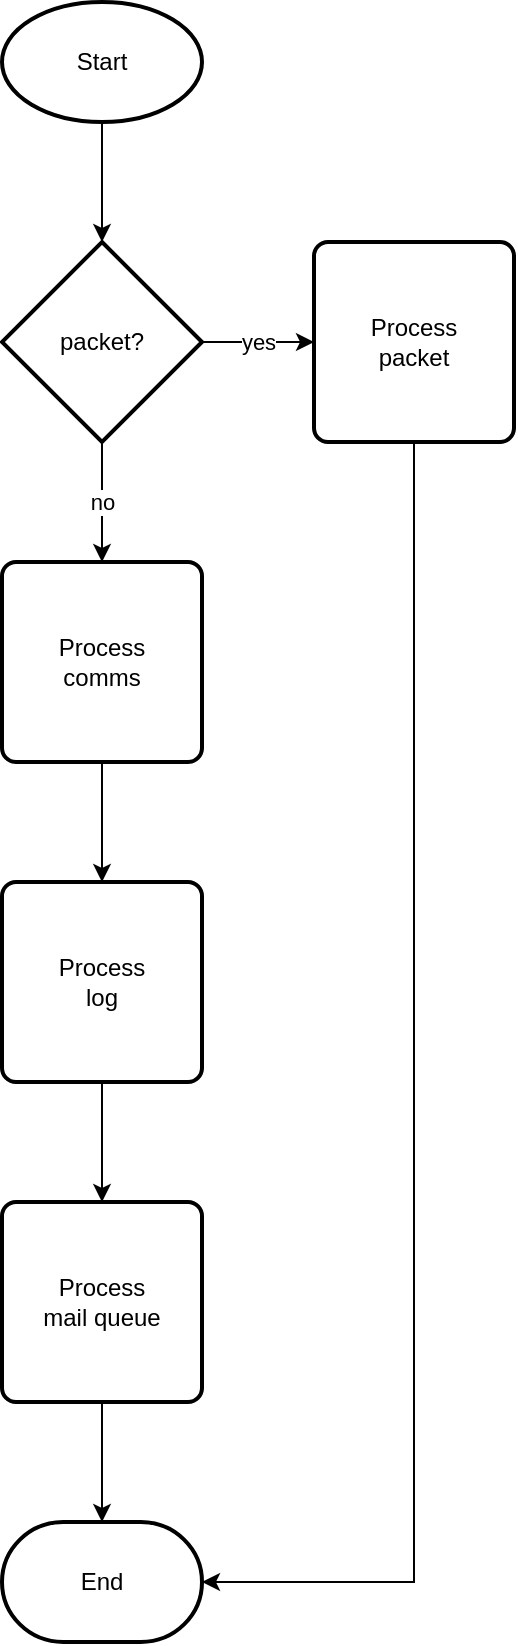 <mxfile version="14.5.1" type="device" pages="4"><diagram id="C5RBs43oDa-KdzZeNtuy" name="Main loop"><mxGraphModel dx="1422" dy="831" grid="1" gridSize="10" guides="1" tooltips="1" connect="1" arrows="1" fold="1" page="1" pageScale="1" pageWidth="827" pageHeight="1169" math="0" shadow="0"><root><mxCell id="WIyWlLk6GJQsqaUBKTNV-0"/><mxCell id="WIyWlLk6GJQsqaUBKTNV-1" parent="WIyWlLk6GJQsqaUBKTNV-0"/><mxCell id="j56eUgXXmank-u_6LlDo-0" value="End" style="strokeWidth=2;html=1;shape=mxgraph.flowchart.terminator;whiteSpace=wrap;" vertex="1" parent="WIyWlLk6GJQsqaUBKTNV-1"><mxGeometry x="364" y="800" width="100" height="60" as="geometry"/></mxCell><mxCell id="j56eUgXXmank-u_6LlDo-15" style="edgeStyle=orthogonalEdgeStyle;rounded=0;orthogonalLoop=1;jettySize=auto;html=1;entryX=0.5;entryY=0;entryDx=0;entryDy=0;entryPerimeter=0;" edge="1" parent="WIyWlLk6GJQsqaUBKTNV-1" source="j56eUgXXmank-u_6LlDo-1" target="j56eUgXXmank-u_6LlDo-2"><mxGeometry relative="1" as="geometry"/></mxCell><mxCell id="j56eUgXXmank-u_6LlDo-1" value="Start" style="strokeWidth=2;html=1;shape=mxgraph.flowchart.start_1;whiteSpace=wrap;" vertex="1" parent="WIyWlLk6GJQsqaUBKTNV-1"><mxGeometry x="364" y="40" width="100" height="60" as="geometry"/></mxCell><mxCell id="j56eUgXXmank-u_6LlDo-9" value="yes" style="edgeStyle=orthogonalEdgeStyle;rounded=0;orthogonalLoop=1;jettySize=auto;html=1;entryX=0;entryY=0.5;entryDx=0;entryDy=0;" edge="1" parent="WIyWlLk6GJQsqaUBKTNV-1" source="j56eUgXXmank-u_6LlDo-2" target="j56eUgXXmank-u_6LlDo-5"><mxGeometry relative="1" as="geometry"/></mxCell><mxCell id="ZupPu1eQQstZn6y2vWP4-0" value="no" style="edgeStyle=orthogonalEdgeStyle;rounded=0;orthogonalLoop=1;jettySize=auto;html=1;entryX=0.5;entryY=0;entryDx=0;entryDy=0;" edge="1" parent="WIyWlLk6GJQsqaUBKTNV-1" source="j56eUgXXmank-u_6LlDo-2" target="v6oV1NCuz_19zU9PKLI8-0"><mxGeometry relative="1" as="geometry"/></mxCell><mxCell id="j56eUgXXmank-u_6LlDo-2" value="packet?" style="strokeWidth=2;html=1;shape=mxgraph.flowchart.decision;whiteSpace=wrap;" vertex="1" parent="WIyWlLk6GJQsqaUBKTNV-1"><mxGeometry x="364" y="160" width="100" height="100" as="geometry"/></mxCell><mxCell id="j56eUgXXmank-u_6LlDo-10" style="edgeStyle=orthogonalEdgeStyle;rounded=0;orthogonalLoop=1;jettySize=auto;html=1;entryX=1;entryY=0.5;entryDx=0;entryDy=0;entryPerimeter=0;" edge="1" parent="WIyWlLk6GJQsqaUBKTNV-1" source="j56eUgXXmank-u_6LlDo-5" target="j56eUgXXmank-u_6LlDo-0"><mxGeometry relative="1" as="geometry"><Array as="points"><mxPoint x="570" y="830"/></Array></mxGeometry></mxCell><mxCell id="j56eUgXXmank-u_6LlDo-5" value="&lt;div&gt;Process&lt;/div&gt;&lt;div&gt;packet&lt;br&gt;&lt;/div&gt;" style="rounded=1;whiteSpace=wrap;html=1;absoluteArcSize=1;arcSize=14;strokeWidth=2;" vertex="1" parent="WIyWlLk6GJQsqaUBKTNV-1"><mxGeometry x="520" y="160" width="100" height="100" as="geometry"/></mxCell><mxCell id="j56eUgXXmank-u_6LlDo-14" style="edgeStyle=orthogonalEdgeStyle;rounded=0;orthogonalLoop=1;jettySize=auto;html=1;entryX=0.5;entryY=0;entryDx=0;entryDy=0;entryPerimeter=0;" edge="1" parent="WIyWlLk6GJQsqaUBKTNV-1" source="j56eUgXXmank-u_6LlDo-6" target="j56eUgXXmank-u_6LlDo-0"><mxGeometry relative="1" as="geometry"/></mxCell><mxCell id="j56eUgXXmank-u_6LlDo-6" value="&lt;div&gt;Process&lt;/div&gt;&lt;div&gt;mail queue&lt;br&gt;&lt;/div&gt;" style="rounded=1;whiteSpace=wrap;html=1;absoluteArcSize=1;arcSize=14;strokeWidth=2;" vertex="1" parent="WIyWlLk6GJQsqaUBKTNV-1"><mxGeometry x="364" y="640" width="100" height="100" as="geometry"/></mxCell><mxCell id="j56eUgXXmank-u_6LlDo-13" style="edgeStyle=orthogonalEdgeStyle;rounded=0;orthogonalLoop=1;jettySize=auto;html=1;entryX=0.5;entryY=0;entryDx=0;entryDy=0;" edge="1" parent="WIyWlLk6GJQsqaUBKTNV-1" source="j56eUgXXmank-u_6LlDo-7" target="j56eUgXXmank-u_6LlDo-6"><mxGeometry relative="1" as="geometry"/></mxCell><mxCell id="j56eUgXXmank-u_6LlDo-7" value="&lt;div&gt;Process&lt;/div&gt;&lt;div&gt;log&lt;br&gt;&lt;/div&gt;" style="rounded=1;whiteSpace=wrap;html=1;absoluteArcSize=1;arcSize=14;strokeWidth=2;" vertex="1" parent="WIyWlLk6GJQsqaUBKTNV-1"><mxGeometry x="364" y="480" width="100" height="100" as="geometry"/></mxCell><mxCell id="ZupPu1eQQstZn6y2vWP4-1" style="edgeStyle=orthogonalEdgeStyle;rounded=0;orthogonalLoop=1;jettySize=auto;html=1;entryX=0.5;entryY=0;entryDx=0;entryDy=0;" edge="1" parent="WIyWlLk6GJQsqaUBKTNV-1" source="v6oV1NCuz_19zU9PKLI8-0" target="j56eUgXXmank-u_6LlDo-7"><mxGeometry relative="1" as="geometry"/></mxCell><mxCell id="v6oV1NCuz_19zU9PKLI8-0" value="Process&lt;div&gt;comms&lt;br&gt;&lt;/div&gt;" style="rounded=1;whiteSpace=wrap;html=1;absoluteArcSize=1;arcSize=14;strokeWidth=2;" vertex="1" parent="WIyWlLk6GJQsqaUBKTNV-1"><mxGeometry x="364" y="320" width="100" height="100" as="geometry"/></mxCell></root></mxGraphModel></diagram><diagram id="aeIe4w9J0272j8-5iwej" name="Process Packet"><mxGraphModel dx="1673" dy="978" grid="1" gridSize="10" guides="1" tooltips="1" connect="1" arrows="1" fold="1" page="1" pageScale="1" pageWidth="850" pageHeight="1100" math="0" shadow="0"><root><mxCell id="RP3SiLeaFcynGOH5VN5j-0"/><mxCell id="RP3SiLeaFcynGOH5VN5j-1" parent="RP3SiLeaFcynGOH5VN5j-0"/><mxCell id="RP3SiLeaFcynGOH5VN5j-6" style="edgeStyle=orthogonalEdgeStyle;rounded=0;orthogonalLoop=1;jettySize=auto;html=1;entryX=0.5;entryY=0;entryDx=0;entryDy=0;entryPerimeter=0;" edge="1" parent="RP3SiLeaFcynGOH5VN5j-1" source="RP3SiLeaFcynGOH5VN5j-2" target="RP3SiLeaFcynGOH5VN5j-3"><mxGeometry relative="1" as="geometry"/></mxCell><mxCell id="RP3SiLeaFcynGOH5VN5j-2" value="Start" style="strokeWidth=2;html=1;shape=mxgraph.flowchart.start_1;whiteSpace=wrap;" vertex="1" parent="RP3SiLeaFcynGOH5VN5j-1"><mxGeometry x="240" y="40" width="100" height="60" as="geometry"/></mxCell><mxCell id="RP3SiLeaFcynGOH5VN5j-7" value="yes" style="edgeStyle=orthogonalEdgeStyle;rounded=0;orthogonalLoop=1;jettySize=auto;html=1;entryX=0;entryY=0.5;entryDx=0;entryDy=0;" edge="1" parent="RP3SiLeaFcynGOH5VN5j-1" source="RP3SiLeaFcynGOH5VN5j-3" target="RP3SiLeaFcynGOH5VN5j-4"><mxGeometry relative="1" as="geometry"/></mxCell><mxCell id="RP3SiLeaFcynGOH5VN5j-13" value="no" style="edgeStyle=orthogonalEdgeStyle;rounded=0;orthogonalLoop=1;jettySize=auto;html=1;entryX=0.5;entryY=0;entryDx=0;entryDy=0;entryPerimeter=0;" edge="1" parent="RP3SiLeaFcynGOH5VN5j-1" source="RP3SiLeaFcynGOH5VN5j-3" target="RP3SiLeaFcynGOH5VN5j-9"><mxGeometry relative="1" as="geometry"/></mxCell><mxCell id="RP3SiLeaFcynGOH5VN5j-3" value="&lt;div&gt;Type&lt;/div&gt;&lt;div&gt;alarm?&lt;br&gt;&lt;/div&gt;" style="strokeWidth=2;html=1;shape=mxgraph.flowchart.decision;whiteSpace=wrap;" vertex="1" parent="RP3SiLeaFcynGOH5VN5j-1"><mxGeometry x="240" y="160" width="100" height="100" as="geometry"/></mxCell><mxCell id="RP3SiLeaFcynGOH5VN5j-8" style="edgeStyle=orthogonalEdgeStyle;rounded=0;orthogonalLoop=1;jettySize=auto;html=1;entryX=1;entryY=0.5;entryDx=0;entryDy=0;entryPerimeter=0;" edge="1" parent="RP3SiLeaFcynGOH5VN5j-1" source="RP3SiLeaFcynGOH5VN5j-4" target="RP3SiLeaFcynGOH5VN5j-5"><mxGeometry relative="1" as="geometry"><Array as="points"><mxPoint x="770" y="1030"/></Array></mxGeometry></mxCell><mxCell id="RP3SiLeaFcynGOH5VN5j-4" value="Alarm" style="rounded=1;whiteSpace=wrap;html=1;absoluteArcSize=1;arcSize=14;strokeWidth=2;" vertex="1" parent="RP3SiLeaFcynGOH5VN5j-1"><mxGeometry x="720" y="160" width="100" height="100" as="geometry"/></mxCell><mxCell id="RP3SiLeaFcynGOH5VN5j-5" value="End" style="strokeWidth=2;html=1;shape=mxgraph.flowchart.terminator;whiteSpace=wrap;" vertex="1" parent="RP3SiLeaFcynGOH5VN5j-1"><mxGeometry x="240" y="1000" width="100" height="60" as="geometry"/></mxCell><mxCell id="RP3SiLeaFcynGOH5VN5j-11" value="yes" style="edgeStyle=orthogonalEdgeStyle;rounded=0;orthogonalLoop=1;jettySize=auto;html=1;entryX=0;entryY=0.5;entryDx=0;entryDy=0;" edge="1" parent="RP3SiLeaFcynGOH5VN5j-1" source="RP3SiLeaFcynGOH5VN5j-9" target="RP3SiLeaFcynGOH5VN5j-10"><mxGeometry relative="1" as="geometry"/></mxCell><mxCell id="RP3SiLeaFcynGOH5VN5j-24" value="no" style="edgeStyle=orthogonalEdgeStyle;rounded=0;orthogonalLoop=1;jettySize=auto;html=1;entryX=0.5;entryY=0;entryDx=0;entryDy=0;entryPerimeter=0;" edge="1" parent="RP3SiLeaFcynGOH5VN5j-1" source="RP3SiLeaFcynGOH5VN5j-9" target="RP3SiLeaFcynGOH5VN5j-14"><mxGeometry relative="1" as="geometry"/></mxCell><mxCell id="RP3SiLeaFcynGOH5VN5j-9" value="&lt;div&gt;Type&lt;/div&gt;&lt;div&gt;auth?&lt;br&gt;&lt;/div&gt;" style="strokeWidth=2;html=1;shape=mxgraph.flowchart.decision;whiteSpace=wrap;" vertex="1" parent="RP3SiLeaFcynGOH5VN5j-1"><mxGeometry x="240" y="320" width="100" height="100" as="geometry"/></mxCell><mxCell id="RP3SiLeaFcynGOH5VN5j-12" style="edgeStyle=orthogonalEdgeStyle;rounded=0;orthogonalLoop=1;jettySize=auto;html=1;entryX=1;entryY=0.5;entryDx=0;entryDy=0;entryPerimeter=0;" edge="1" parent="RP3SiLeaFcynGOH5VN5j-1" source="RP3SiLeaFcynGOH5VN5j-10" target="RP3SiLeaFcynGOH5VN5j-5"><mxGeometry relative="1" as="geometry"><Array as="points"><mxPoint x="680" y="1030"/></Array></mxGeometry></mxCell><mxCell id="RP3SiLeaFcynGOH5VN5j-10" value="&lt;div&gt;Log&lt;/div&gt;&lt;div&gt;Auth&lt;br&gt;&lt;/div&gt;" style="rounded=1;whiteSpace=wrap;html=1;absoluteArcSize=1;arcSize=14;strokeWidth=2;" vertex="1" parent="RP3SiLeaFcynGOH5VN5j-1"><mxGeometry x="620" y="320" width="100" height="100" as="geometry"/></mxCell><mxCell id="RP3SiLeaFcynGOH5VN5j-16" value="yes" style="edgeStyle=orthogonalEdgeStyle;rounded=0;orthogonalLoop=1;jettySize=auto;html=1;entryX=0;entryY=0.5;entryDx=0;entryDy=0;" edge="1" parent="RP3SiLeaFcynGOH5VN5j-1" source="RP3SiLeaFcynGOH5VN5j-14" target="RP3SiLeaFcynGOH5VN5j-15"><mxGeometry relative="1" as="geometry"/></mxCell><mxCell id="RP3SiLeaFcynGOH5VN5j-25" value="no" style="edgeStyle=orthogonalEdgeStyle;rounded=0;orthogonalLoop=1;jettySize=auto;html=1;entryX=0.5;entryY=0;entryDx=0;entryDy=0;entryPerimeter=0;" edge="1" parent="RP3SiLeaFcynGOH5VN5j-1" source="RP3SiLeaFcynGOH5VN5j-14" target="RP3SiLeaFcynGOH5VN5j-18"><mxGeometry relative="1" as="geometry"/></mxCell><mxCell id="RP3SiLeaFcynGOH5VN5j-14" value="&lt;div&gt;Type&lt;/div&gt;&lt;div&gt;door?&lt;br&gt;&lt;/div&gt;" style="strokeWidth=2;html=1;shape=mxgraph.flowchart.decision;whiteSpace=wrap;" vertex="1" parent="RP3SiLeaFcynGOH5VN5j-1"><mxGeometry x="240" y="480" width="100" height="100" as="geometry"/></mxCell><mxCell id="RP3SiLeaFcynGOH5VN5j-17" style="edgeStyle=orthogonalEdgeStyle;rounded=0;orthogonalLoop=1;jettySize=auto;html=1;entryX=1;entryY=0.5;entryDx=0;entryDy=0;entryPerimeter=0;" edge="1" parent="RP3SiLeaFcynGOH5VN5j-1" source="RP3SiLeaFcynGOH5VN5j-15" target="RP3SiLeaFcynGOH5VN5j-5"><mxGeometry relative="1" as="geometry"><Array as="points"><mxPoint x="590" y="1030"/></Array></mxGeometry></mxCell><mxCell id="RP3SiLeaFcynGOH5VN5j-15" value="&lt;div&gt;Log&lt;/div&gt;&lt;div&gt;Door&lt;br&gt;&lt;/div&gt;" style="rounded=1;whiteSpace=wrap;html=1;absoluteArcSize=1;arcSize=14;strokeWidth=2;" vertex="1" parent="RP3SiLeaFcynGOH5VN5j-1"><mxGeometry x="520" y="480" width="100" height="100" as="geometry"/></mxCell><mxCell id="RP3SiLeaFcynGOH5VN5j-20" value="yes" style="edgeStyle=orthogonalEdgeStyle;rounded=0;orthogonalLoop=1;jettySize=auto;html=1;entryX=0;entryY=0.5;entryDx=0;entryDy=0;" edge="1" parent="RP3SiLeaFcynGOH5VN5j-1" source="RP3SiLeaFcynGOH5VN5j-18" target="RP3SiLeaFcynGOH5VN5j-19"><mxGeometry relative="1" as="geometry"/></mxCell><mxCell id="RP3SiLeaFcynGOH5VN5j-26" value="no" style="edgeStyle=orthogonalEdgeStyle;rounded=0;orthogonalLoop=1;jettySize=auto;html=1;entryX=0.5;entryY=0;entryDx=0;entryDy=0;" edge="1" parent="RP3SiLeaFcynGOH5VN5j-1" source="RP3SiLeaFcynGOH5VN5j-18" target="RP3SiLeaFcynGOH5VN5j-22"><mxGeometry relative="1" as="geometry"/></mxCell><mxCell id="RP3SiLeaFcynGOH5VN5j-18" value="&lt;div&gt;Type&lt;/div&gt;&lt;div&gt;heartbeat?&lt;br&gt;&lt;/div&gt;" style="strokeWidth=2;html=1;shape=mxgraph.flowchart.decision;whiteSpace=wrap;" vertex="1" parent="RP3SiLeaFcynGOH5VN5j-1"><mxGeometry x="240" y="640" width="100" height="100" as="geometry"/></mxCell><mxCell id="RP3SiLeaFcynGOH5VN5j-21" style="edgeStyle=orthogonalEdgeStyle;rounded=0;orthogonalLoop=1;jettySize=auto;html=1;entryX=1;entryY=0.5;entryDx=0;entryDy=0;entryPerimeter=0;" edge="1" parent="RP3SiLeaFcynGOH5VN5j-1" source="RP3SiLeaFcynGOH5VN5j-19" target="RP3SiLeaFcynGOH5VN5j-5"><mxGeometry relative="1" as="geometry"><Array as="points"><mxPoint x="470" y="1030"/></Array></mxGeometry></mxCell><mxCell id="RP3SiLeaFcynGOH5VN5j-19" value="&lt;div&gt;process&lt;/div&gt;&lt;div&gt;Heartbeat&lt;br&gt;&lt;/div&gt;" style="rounded=1;whiteSpace=wrap;html=1;absoluteArcSize=1;arcSize=14;strokeWidth=2;" vertex="1" parent="RP3SiLeaFcynGOH5VN5j-1"><mxGeometry x="420" y="640" width="100" height="100" as="geometry"/></mxCell><mxCell id="RP3SiLeaFcynGOH5VN5j-23" style="edgeStyle=orthogonalEdgeStyle;rounded=0;orthogonalLoop=1;jettySize=auto;html=1;entryX=0.5;entryY=0;entryDx=0;entryDy=0;entryPerimeter=0;" edge="1" parent="RP3SiLeaFcynGOH5VN5j-1" source="RP3SiLeaFcynGOH5VN5j-22" target="RP3SiLeaFcynGOH5VN5j-5"><mxGeometry relative="1" as="geometry"/></mxCell><mxCell id="RP3SiLeaFcynGOH5VN5j-22" value="&lt;div&gt;Log&lt;/div&gt;&lt;div&gt;invalid&lt;br&gt;&lt;/div&gt;" style="rounded=1;whiteSpace=wrap;html=1;absoluteArcSize=1;arcSize=14;strokeWidth=2;" vertex="1" parent="RP3SiLeaFcynGOH5VN5j-1"><mxGeometry x="240" y="800" width="100" height="100" as="geometry"/></mxCell></root></mxGraphModel></diagram><diagram id="prgmRlmpP1qdyap4TMFI" name="Process Heartbeat"><mxGraphModel dx="1422" dy="831" grid="1" gridSize="10" guides="1" tooltips="1" connect="1" arrows="1" fold="1" page="1" pageScale="1" pageWidth="850" pageHeight="1100" math="0" shadow="0"><root><mxCell id="-q0fO3podylID2RapR9p-0"/><mxCell id="-q0fO3podylID2RapR9p-1" parent="-q0fO3podylID2RapR9p-0"/><mxCell id="WICyMOr2h4bllJ303rgS-1" style="edgeStyle=orthogonalEdgeStyle;rounded=0;orthogonalLoop=1;jettySize=auto;html=1;entryX=0.5;entryY=0;entryDx=0;entryDy=0;" edge="1" parent="-q0fO3podylID2RapR9p-1" source="q1lvldVI61Vj2VaOm8L_-0" target="E6Wg1vl5p0_t5aRMfOM2-1"><mxGeometry relative="1" as="geometry"/></mxCell><mxCell id="q1lvldVI61Vj2VaOm8L_-0" value="Start" style="strokeWidth=2;html=1;shape=mxgraph.flowchart.start_1;whiteSpace=wrap;" vertex="1" parent="-q0fO3podylID2RapR9p-1"><mxGeometry x="375" y="40" width="100" height="60" as="geometry"/></mxCell><mxCell id="WICyMOr2h4bllJ303rgS-3" style="edgeStyle=orthogonalEdgeStyle;rounded=0;orthogonalLoop=1;jettySize=auto;html=1;entryX=0.5;entryY=0;entryDx=0;entryDy=0;entryPerimeter=0;" edge="1" parent="-q0fO3podylID2RapR9p-1" source="E6Wg1vl5p0_t5aRMfOM2-1" target="E6Wg1vl5p0_t5aRMfOM2-3"><mxGeometry relative="1" as="geometry"/></mxCell><mxCell id="E6Wg1vl5p0_t5aRMfOM2-1" value="&lt;div&gt;Update&lt;/div&gt;&lt;div&gt;timestamp&lt;br&gt;&lt;/div&gt;" style="rounded=1;whiteSpace=wrap;html=1;absoluteArcSize=1;arcSize=14;strokeWidth=2;" vertex="1" parent="-q0fO3podylID2RapR9p-1"><mxGeometry x="375" y="160" width="100" height="100" as="geometry"/></mxCell><mxCell id="WICyMOr2h4bllJ303rgS-4" value="yes" style="edgeStyle=orthogonalEdgeStyle;rounded=0;orthogonalLoop=1;jettySize=auto;html=1;entryX=0;entryY=0.5;entryDx=0;entryDy=0;" edge="1" parent="-q0fO3podylID2RapR9p-1" source="E6Wg1vl5p0_t5aRMfOM2-3" target="E6Wg1vl5p0_t5aRMfOM2-4"><mxGeometry relative="1" as="geometry"/></mxCell><mxCell id="j5vFJEH-1ixr10dzU-eO-2" value="no" style="edgeStyle=orthogonalEdgeStyle;rounded=0;orthogonalLoop=1;jettySize=auto;html=1;" edge="1" parent="-q0fO3podylID2RapR9p-1" source="E6Wg1vl5p0_t5aRMfOM2-3" target="WICyMOr2h4bllJ303rgS-0"><mxGeometry relative="1" as="geometry"/></mxCell><mxCell id="E6Wg1vl5p0_t5aRMfOM2-3" value="&lt;div&gt;state&lt;/div&gt;&lt;div&gt;changed?&lt;br&gt;&lt;/div&gt;" style="strokeWidth=2;html=1;shape=mxgraph.flowchart.decision;whiteSpace=wrap;" vertex="1" parent="-q0fO3podylID2RapR9p-1"><mxGeometry x="375" y="320" width="100" height="100" as="geometry"/></mxCell><mxCell id="WICyMOr2h4bllJ303rgS-5" style="edgeStyle=orthogonalEdgeStyle;rounded=0;orthogonalLoop=1;jettySize=auto;html=1;entryX=0.5;entryY=0;entryDx=0;entryDy=0;entryPerimeter=0;" edge="1" parent="-q0fO3podylID2RapR9p-1" source="E6Wg1vl5p0_t5aRMfOM2-4" target="E6Wg1vl5p0_t5aRMfOM2-5"><mxGeometry relative="1" as="geometry"/></mxCell><mxCell id="E6Wg1vl5p0_t5aRMfOM2-4" value="&lt;div&gt;Log state&lt;/div&gt;&lt;div&gt;change&lt;br&gt;&lt;/div&gt;" style="rounded=1;whiteSpace=wrap;html=1;absoluteArcSize=1;arcSize=14;strokeWidth=2;" vertex="1" parent="-q0fO3podylID2RapR9p-1"><mxGeometry x="560" y="320" width="100" height="100" as="geometry"/></mxCell><mxCell id="WICyMOr2h4bllJ303rgS-6" value="yes" style="edgeStyle=orthogonalEdgeStyle;rounded=0;orthogonalLoop=1;jettySize=auto;html=1;entryX=0;entryY=0.5;entryDx=0;entryDy=0;" edge="1" parent="-q0fO3podylID2RapR9p-1" source="E6Wg1vl5p0_t5aRMfOM2-5" target="E6Wg1vl5p0_t5aRMfOM2-6"><mxGeometry relative="1" as="geometry"/></mxCell><mxCell id="j5vFJEH-1ixr10dzU-eO-3" value="no" style="edgeStyle=orthogonalEdgeStyle;rounded=0;orthogonalLoop=1;jettySize=auto;html=1;entryX=0.5;entryY=0;entryDx=0;entryDy=0;" edge="1" parent="-q0fO3podylID2RapR9p-1" source="E6Wg1vl5p0_t5aRMfOM2-5" target="Otn1MkzNzPIuzct269C9-0"><mxGeometry x="-0.644" relative="1" as="geometry"><Array as="points"/><mxPoint as="offset"/></mxGeometry></mxCell><mxCell id="E6Wg1vl5p0_t5aRMfOM2-5" value="&lt;div&gt;New&lt;/div&gt;&lt;div&gt;state is&lt;/div&gt;&lt;div&gt;alarm?&lt;br&gt;&lt;/div&gt;" style="strokeWidth=2;html=1;shape=mxgraph.flowchart.decision;whiteSpace=wrap;" vertex="1" parent="-q0fO3podylID2RapR9p-1"><mxGeometry x="560" y="480" width="100" height="100" as="geometry"/></mxCell><mxCell id="j5vFJEH-1ixr10dzU-eO-0" style="edgeStyle=orthogonalEdgeStyle;rounded=0;orthogonalLoop=1;jettySize=auto;html=1;entryX=1;entryY=0.5;entryDx=0;entryDy=0;entryPerimeter=0;" edge="1" parent="-q0fO3podylID2RapR9p-1" source="E6Wg1vl5p0_t5aRMfOM2-6" target="WICyMOr2h4bllJ303rgS-0"><mxGeometry relative="1" as="geometry"><Array as="points"><mxPoint x="770" y="870"/></Array></mxGeometry></mxCell><mxCell id="E6Wg1vl5p0_t5aRMfOM2-6" value="&lt;div&gt;process&lt;/div&gt;&lt;div&gt;alarm&lt;br&gt;&lt;/div&gt;" style="rounded=1;whiteSpace=wrap;html=1;absoluteArcSize=1;arcSize=14;strokeWidth=2;" vertex="1" parent="-q0fO3podylID2RapR9p-1"><mxGeometry x="720" y="480" width="100" height="100" as="geometry"/></mxCell><mxCell id="WICyMOr2h4bllJ303rgS-0" value="End" style="strokeWidth=2;html=1;shape=mxgraph.flowchart.terminator;whiteSpace=wrap;" vertex="1" parent="-q0fO3podylID2RapR9p-1"><mxGeometry x="375" y="840" width="100" height="60" as="geometry"/></mxCell><mxCell id="Otn1MkzNzPIuzct269C9-1" style="edgeStyle=orthogonalEdgeStyle;rounded=0;orthogonalLoop=1;jettySize=auto;html=1;entryX=1;entryY=0.5;entryDx=0;entryDy=0;entryPerimeter=0;" edge="1" parent="-q0fO3podylID2RapR9p-1" source="Otn1MkzNzPIuzct269C9-0" target="WICyMOr2h4bllJ303rgS-0"><mxGeometry relative="1" as="geometry"><Array as="points"><mxPoint x="610" y="870"/></Array></mxGeometry></mxCell><mxCell id="Otn1MkzNzPIuzct269C9-0" value="&lt;div&gt;Clear alarm&lt;/div&gt;&lt;div&gt;flag&lt;br&gt;&lt;/div&gt;" style="rounded=1;whiteSpace=wrap;html=1;absoluteArcSize=1;arcSize=14;strokeWidth=2;" vertex="1" parent="-q0fO3podylID2RapR9p-1"><mxGeometry x="560" y="700" width="100" height="100" as="geometry"/></mxCell></root></mxGraphModel></diagram><diagram id="10-ipm7bCD1fuHQ9Tcch" name="Process Comms"><mxGraphModel dx="1422" dy="831" grid="1" gridSize="10" guides="1" tooltips="1" connect="1" arrows="1" fold="1" page="1" pageScale="1" pageWidth="850" pageHeight="1100" math="0" shadow="0"><root><mxCell id="HraX9YwwmtmUWiq0S75t-0"/><mxCell id="HraX9YwwmtmUWiq0S75t-1" parent="HraX9YwwmtmUWiq0S75t-0"/><mxCell id="HraX9YwwmtmUWiq0S75t-8" style="edgeStyle=orthogonalEdgeStyle;rounded=0;orthogonalLoop=1;jettySize=auto;html=1;entryX=0.5;entryY=0;entryDx=0;entryDy=0;entryPerimeter=0;" edge="1" parent="HraX9YwwmtmUWiq0S75t-1" source="HraX9YwwmtmUWiq0S75t-2" target="HraX9YwwmtmUWiq0S75t-4"><mxGeometry relative="1" as="geometry"/></mxCell><mxCell id="HraX9YwwmtmUWiq0S75t-2" value="Start" style="strokeWidth=2;html=1;shape=mxgraph.flowchart.start_1;whiteSpace=wrap;" vertex="1" parent="HraX9YwwmtmUWiq0S75t-1"><mxGeometry x="375" y="40" width="100" height="60" as="geometry"/></mxCell><mxCell id="HraX9YwwmtmUWiq0S75t-9" value="no" style="edgeStyle=orthogonalEdgeStyle;rounded=0;orthogonalLoop=1;jettySize=auto;html=1;entryX=0.5;entryY=0;entryDx=0;entryDy=0;entryPerimeter=0;" edge="1" parent="HraX9YwwmtmUWiq0S75t-1" source="HraX9YwwmtmUWiq0S75t-4" target="HraX9YwwmtmUWiq0S75t-6"><mxGeometry relative="1" as="geometry"/></mxCell><mxCell id="HraX9YwwmtmUWiq0S75t-11" value="yes" style="edgeStyle=orthogonalEdgeStyle;rounded=0;orthogonalLoop=1;jettySize=auto;html=1;entryX=0;entryY=0.5;entryDx=0;entryDy=0;" edge="1" parent="HraX9YwwmtmUWiq0S75t-1" source="HraX9YwwmtmUWiq0S75t-4" target="HraX9YwwmtmUWiq0S75t-5"><mxGeometry relative="1" as="geometry"/></mxCell><mxCell id="HraX9YwwmtmUWiq0S75t-4" value="&lt;div&gt;heartbeat&lt;/div&gt;&lt;div&gt;timeout?&lt;br&gt;&lt;/div&gt;" style="strokeWidth=2;html=1;shape=mxgraph.flowchart.decision;whiteSpace=wrap;" vertex="1" parent="HraX9YwwmtmUWiq0S75t-1"><mxGeometry x="375" y="160" width="100" height="100" as="geometry"/></mxCell><mxCell id="HraX9YwwmtmUWiq0S75t-15" style="edgeStyle=orthogonalEdgeStyle;rounded=0;orthogonalLoop=1;jettySize=auto;html=1;entryX=1;entryY=0.5;entryDx=0;entryDy=0;entryPerimeter=0;" edge="1" parent="HraX9YwwmtmUWiq0S75t-1" source="HraX9YwwmtmUWiq0S75t-5" target="HraX9YwwmtmUWiq0S75t-12"><mxGeometry relative="1" as="geometry"><Array as="points"><mxPoint x="610" y="510"/></Array></mxGeometry></mxCell><mxCell id="HraX9YwwmtmUWiq0S75t-5" value="&lt;div&gt;Process&lt;/div&gt;&lt;div&gt;heartbeat&lt;/div&gt;&lt;div&gt;timeout&lt;br&gt;&lt;/div&gt;" style="rounded=1;whiteSpace=wrap;html=1;absoluteArcSize=1;arcSize=14;strokeWidth=2;" vertex="1" parent="HraX9YwwmtmUWiq0S75t-1"><mxGeometry x="560" y="160" width="100" height="100" as="geometry"/></mxCell><mxCell id="HraX9YwwmtmUWiq0S75t-10" value="no" style="edgeStyle=orthogonalEdgeStyle;rounded=0;orthogonalLoop=1;jettySize=auto;html=1;entryX=1;entryY=0.5;entryDx=0;entryDy=0;" edge="1" parent="HraX9YwwmtmUWiq0S75t-1" source="HraX9YwwmtmUWiq0S75t-6" target="HraX9YwwmtmUWiq0S75t-7"><mxGeometry relative="1" as="geometry"/></mxCell><mxCell id="HraX9YwwmtmUWiq0S75t-13" value="yes" style="edgeStyle=orthogonalEdgeStyle;rounded=0;orthogonalLoop=1;jettySize=auto;html=1;entryX=0.5;entryY=0;entryDx=0;entryDy=0;entryPerimeter=0;" edge="1" parent="HraX9YwwmtmUWiq0S75t-1" source="HraX9YwwmtmUWiq0S75t-6" target="HraX9YwwmtmUWiq0S75t-12"><mxGeometry relative="1" as="geometry"/></mxCell><mxCell id="HraX9YwwmtmUWiq0S75t-6" value="&lt;div&gt;WiFi&lt;/div&gt;&lt;div&gt;connected?&lt;br&gt;&lt;/div&gt;" style="strokeWidth=2;html=1;shape=mxgraph.flowchart.decision;whiteSpace=wrap;" vertex="1" parent="HraX9YwwmtmUWiq0S75t-1"><mxGeometry x="375" y="320" width="100" height="100" as="geometry"/></mxCell><mxCell id="HraX9YwwmtmUWiq0S75t-14" style="edgeStyle=orthogonalEdgeStyle;rounded=0;orthogonalLoop=1;jettySize=auto;html=1;entryX=0;entryY=0.5;entryDx=0;entryDy=0;entryPerimeter=0;" edge="1" parent="HraX9YwwmtmUWiq0S75t-1" source="HraX9YwwmtmUWiq0S75t-7" target="HraX9YwwmtmUWiq0S75t-12"><mxGeometry relative="1" as="geometry"><Array as="points"><mxPoint x="270" y="510"/></Array></mxGeometry></mxCell><mxCell id="HraX9YwwmtmUWiq0S75t-7" value="&lt;div&gt;WiFi&lt;/div&gt;&lt;div&gt;reconnect&lt;br&gt;&lt;/div&gt;" style="rounded=1;whiteSpace=wrap;html=1;absoluteArcSize=1;arcSize=14;strokeWidth=2;" vertex="1" parent="HraX9YwwmtmUWiq0S75t-1"><mxGeometry x="220" y="320" width="100" height="100" as="geometry"/></mxCell><mxCell id="HraX9YwwmtmUWiq0S75t-12" value="End" style="strokeWidth=2;html=1;shape=mxgraph.flowchart.terminator;whiteSpace=wrap;" vertex="1" parent="HraX9YwwmtmUWiq0S75t-1"><mxGeometry x="375" y="480" width="100" height="60" as="geometry"/></mxCell></root></mxGraphModel></diagram></mxfile>